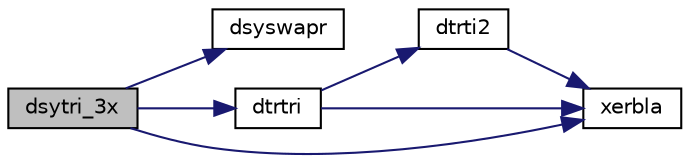 digraph "dsytri_3x"
{
 // LATEX_PDF_SIZE
  edge [fontname="Helvetica",fontsize="10",labelfontname="Helvetica",labelfontsize="10"];
  node [fontname="Helvetica",fontsize="10",shape=record];
  rankdir="LR";
  Node1 [label="dsytri_3x",height=0.2,width=0.4,color="black", fillcolor="grey75", style="filled", fontcolor="black",tooltip="DSYTRI_3X"];
  Node1 -> Node2 [color="midnightblue",fontsize="10",style="solid",fontname="Helvetica"];
  Node2 [label="dsyswapr",height=0.2,width=0.4,color="black", fillcolor="white", style="filled",URL="$dsyswapr_8f.html#a5f95b3cae2a8dc2bdb7f6e336d0c297f",tooltip="DSYSWAPR applies an elementary permutation on the rows and columns of a symmetric matrix."];
  Node1 -> Node3 [color="midnightblue",fontsize="10",style="solid",fontname="Helvetica"];
  Node3 [label="dtrtri",height=0.2,width=0.4,color="black", fillcolor="white", style="filled",URL="$dtrtri_8f.html#a97c5ddb103f5f6bc2dc060886aaf2ffc",tooltip="DTRTRI"];
  Node3 -> Node4 [color="midnightblue",fontsize="10",style="solid",fontname="Helvetica"];
  Node4 [label="dtrti2",height=0.2,width=0.4,color="black", fillcolor="white", style="filled",URL="$dtrti2_8f.html#a6251426a82e7eb6410091403114067f5",tooltip="DTRTI2 computes the inverse of a triangular matrix (unblocked algorithm)."];
  Node4 -> Node5 [color="midnightblue",fontsize="10",style="solid",fontname="Helvetica"];
  Node5 [label="xerbla",height=0.2,width=0.4,color="black", fillcolor="white", style="filled",URL="$xerbla_8f.html#a377ee61015baf8dea7770b3a404b1c07",tooltip="XERBLA"];
  Node3 -> Node5 [color="midnightblue",fontsize="10",style="solid",fontname="Helvetica"];
  Node1 -> Node5 [color="midnightblue",fontsize="10",style="solid",fontname="Helvetica"];
}
